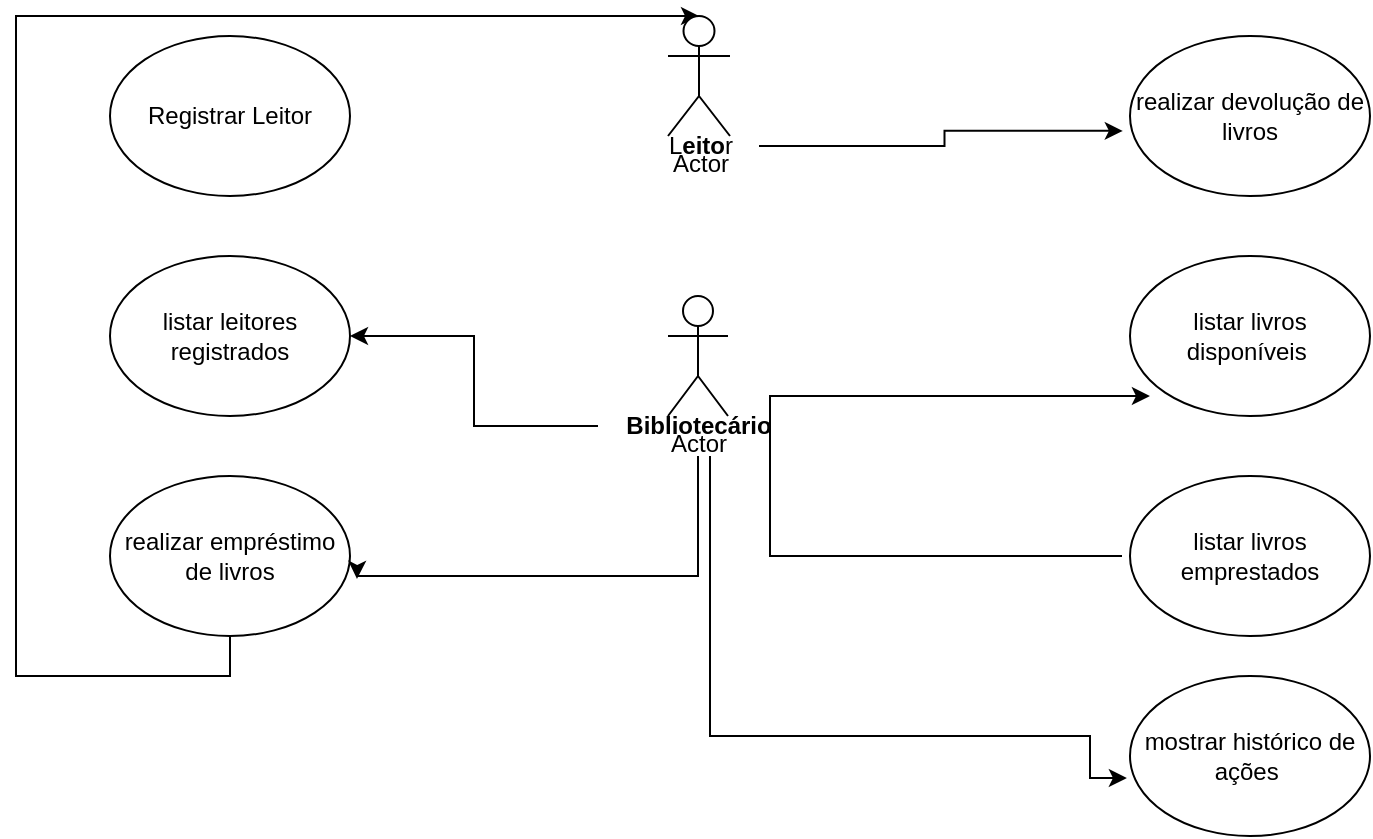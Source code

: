 <mxfile version="21.7.4" type="device">
  <diagram id="C5RBs43oDa-KdzZeNtuy" name="Page-1">
    <mxGraphModel dx="872" dy="473" grid="1" gridSize="10" guides="1" tooltips="1" connect="1" arrows="1" fold="1" page="1" pageScale="1" pageWidth="827" pageHeight="1169" math="0" shadow="0">
      <root>
        <mxCell id="WIyWlLk6GJQsqaUBKTNV-0" />
        <mxCell id="WIyWlLk6GJQsqaUBKTNV-1" parent="WIyWlLk6GJQsqaUBKTNV-0" />
        <mxCell id="OP5HIGfKZazKs4oePYQv-2" value="Registrar Leitor" style="ellipse;whiteSpace=wrap;html=1;" vertex="1" parent="WIyWlLk6GJQsqaUBKTNV-1">
          <mxGeometry x="120" y="170" width="120" height="80" as="geometry" />
        </mxCell>
        <mxCell id="OP5HIGfKZazKs4oePYQv-3" value="listar leitores registrados" style="ellipse;whiteSpace=wrap;html=1;" vertex="1" parent="WIyWlLk6GJQsqaUBKTNV-1">
          <mxGeometry x="120" y="280" width="120" height="80" as="geometry" />
        </mxCell>
        <mxCell id="OP5HIGfKZazKs4oePYQv-22" style="edgeStyle=orthogonalEdgeStyle;rounded=0;orthogonalLoop=1;jettySize=auto;html=1;exitX=0.5;exitY=1;exitDx=0;exitDy=0;entryX=0.5;entryY=0;entryDx=0;entryDy=0;entryPerimeter=0;" edge="1" parent="WIyWlLk6GJQsqaUBKTNV-1" source="OP5HIGfKZazKs4oePYQv-4" target="OP5HIGfKZazKs4oePYQv-20">
          <mxGeometry relative="1" as="geometry">
            <mxPoint x="72" y="80" as="targetPoint" />
            <Array as="points">
              <mxPoint x="180" y="490" />
              <mxPoint x="73" y="490" />
              <mxPoint x="73" y="160" />
            </Array>
          </mxGeometry>
        </mxCell>
        <mxCell id="OP5HIGfKZazKs4oePYQv-4" value="realizar empréstimo de livros" style="ellipse;whiteSpace=wrap;html=1;" vertex="1" parent="WIyWlLk6GJQsqaUBKTNV-1">
          <mxGeometry x="120" y="390" width="120" height="80" as="geometry" />
        </mxCell>
        <mxCell id="OP5HIGfKZazKs4oePYQv-5" value="realizar devolução de livros" style="ellipse;whiteSpace=wrap;html=1;" vertex="1" parent="WIyWlLk6GJQsqaUBKTNV-1">
          <mxGeometry x="630" y="170" width="120" height="80" as="geometry" />
        </mxCell>
        <mxCell id="OP5HIGfKZazKs4oePYQv-6" value="listar livros disponíveis&amp;nbsp;" style="ellipse;whiteSpace=wrap;html=1;" vertex="1" parent="WIyWlLk6GJQsqaUBKTNV-1">
          <mxGeometry x="630" y="280" width="120" height="80" as="geometry" />
        </mxCell>
        <mxCell id="OP5HIGfKZazKs4oePYQv-7" value="listar livros emprestados" style="ellipse;whiteSpace=wrap;html=1;" vertex="1" parent="WIyWlLk6GJQsqaUBKTNV-1">
          <mxGeometry x="630" y="390" width="120" height="80" as="geometry" />
        </mxCell>
        <mxCell id="OP5HIGfKZazKs4oePYQv-8" value="mostrar histórico de ações&amp;nbsp;" style="ellipse;whiteSpace=wrap;html=1;" vertex="1" parent="WIyWlLk6GJQsqaUBKTNV-1">
          <mxGeometry x="630" y="490" width="120" height="80" as="geometry" />
        </mxCell>
        <mxCell id="OP5HIGfKZazKs4oePYQv-9" value="Actor" style="shape=umlActor;verticalLabelPosition=bottom;verticalAlign=top;html=1;outlineConnect=0;" vertex="1" parent="WIyWlLk6GJQsqaUBKTNV-1">
          <mxGeometry x="399" y="300" width="30" height="60" as="geometry" />
        </mxCell>
        <mxCell id="OP5HIGfKZazKs4oePYQv-25" style="edgeStyle=orthogonalEdgeStyle;rounded=0;orthogonalLoop=1;jettySize=auto;html=1;entryX=-0.03;entryY=0.593;entryDx=0;entryDy=0;entryPerimeter=0;" edge="1" parent="WIyWlLk6GJQsqaUBKTNV-1" source="OP5HIGfKZazKs4oePYQv-13" target="OP5HIGfKZazKs4oePYQv-5">
          <mxGeometry relative="1" as="geometry" />
        </mxCell>
        <mxCell id="OP5HIGfKZazKs4oePYQv-13" value="L&lt;b&gt;eito&lt;/b&gt;r" style="text;html=1;align=center;verticalAlign=middle;resizable=0;points=[];autosize=1;strokeColor=none;fillColor=none;" vertex="1" parent="WIyWlLk6GJQsqaUBKTNV-1">
          <mxGeometry x="384.5" y="210" width="60" height="30" as="geometry" />
        </mxCell>
        <mxCell id="OP5HIGfKZazKs4oePYQv-20" value="Actor" style="shape=umlActor;verticalLabelPosition=bottom;verticalAlign=top;html=1;outlineConnect=0;" vertex="1" parent="WIyWlLk6GJQsqaUBKTNV-1">
          <mxGeometry x="399" y="160" width="31" height="60" as="geometry" />
        </mxCell>
        <mxCell id="OP5HIGfKZazKs4oePYQv-23" style="edgeStyle=orthogonalEdgeStyle;rounded=0;orthogonalLoop=1;jettySize=auto;html=1;entryX=-0.013;entryY=0.638;entryDx=0;entryDy=0;entryPerimeter=0;" edge="1" parent="WIyWlLk6GJQsqaUBKTNV-1" source="OP5HIGfKZazKs4oePYQv-21" target="OP5HIGfKZazKs4oePYQv-8">
          <mxGeometry relative="1" as="geometry">
            <Array as="points">
              <mxPoint x="420" y="520" />
              <mxPoint x="610" y="520" />
              <mxPoint x="610" y="541" />
            </Array>
          </mxGeometry>
        </mxCell>
        <mxCell id="OP5HIGfKZazKs4oePYQv-24" style="edgeStyle=orthogonalEdgeStyle;rounded=0;orthogonalLoop=1;jettySize=auto;html=1;entryX=0.083;entryY=0.875;entryDx=0;entryDy=0;entryPerimeter=0;" edge="1" parent="WIyWlLk6GJQsqaUBKTNV-1" target="OP5HIGfKZazKs4oePYQv-6">
          <mxGeometry relative="1" as="geometry">
            <mxPoint x="626" y="430" as="sourcePoint" />
            <Array as="points">
              <mxPoint x="450" y="430" />
              <mxPoint x="450" y="350" />
            </Array>
          </mxGeometry>
        </mxCell>
        <mxCell id="OP5HIGfKZazKs4oePYQv-26" style="edgeStyle=orthogonalEdgeStyle;rounded=0;orthogonalLoop=1;jettySize=auto;html=1;entryX=1;entryY=0.5;entryDx=0;entryDy=0;" edge="1" parent="WIyWlLk6GJQsqaUBKTNV-1" source="OP5HIGfKZazKs4oePYQv-21" target="OP5HIGfKZazKs4oePYQv-3">
          <mxGeometry relative="1" as="geometry" />
        </mxCell>
        <mxCell id="OP5HIGfKZazKs4oePYQv-27" style="edgeStyle=orthogonalEdgeStyle;rounded=0;orthogonalLoop=1;jettySize=auto;html=1;entryX=1.029;entryY=0.643;entryDx=0;entryDy=0;entryPerimeter=0;" edge="1" parent="WIyWlLk6GJQsqaUBKTNV-1" source="OP5HIGfKZazKs4oePYQv-21" target="OP5HIGfKZazKs4oePYQv-4">
          <mxGeometry relative="1" as="geometry">
            <Array as="points">
              <mxPoint x="414" y="440" />
              <mxPoint x="244" y="440" />
            </Array>
          </mxGeometry>
        </mxCell>
        <mxCell id="OP5HIGfKZazKs4oePYQv-21" value="&lt;b&gt;Bibliotecário&lt;/b&gt;" style="text;html=1;align=center;verticalAlign=middle;resizable=0;points=[];autosize=1;strokeColor=none;fillColor=none;" vertex="1" parent="WIyWlLk6GJQsqaUBKTNV-1">
          <mxGeometry x="364" y="350" width="100" height="30" as="geometry" />
        </mxCell>
      </root>
    </mxGraphModel>
  </diagram>
</mxfile>
